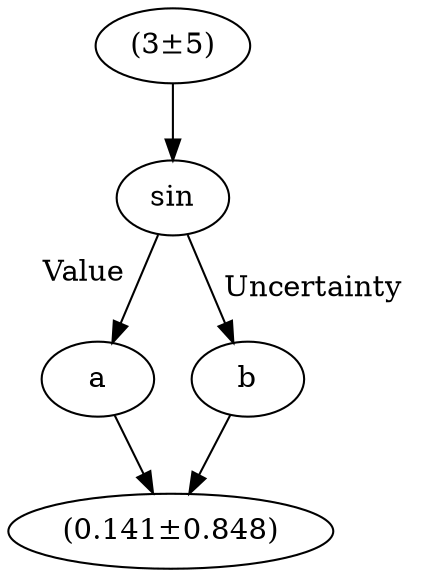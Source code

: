 digraph {
	0 [label="(3±5)"]
	1 [label=sin]
	0 -> 1
	2 [label=a]
	3 [label=b]
	1 -> 2 [xlabel=" Value "]
	1 -> 3 [label=" Uncertainty "]
	4 [label="(0.141±0.848)"]
	2 -> 4
	3 -> 4
}
